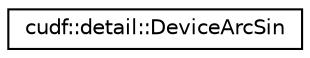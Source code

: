 digraph "Graphical Class Hierarchy"
{
 // LATEX_PDF_SIZE
  edge [fontname="Helvetica",fontsize="10",labelfontname="Helvetica",labelfontsize="10"];
  node [fontname="Helvetica",fontsize="10",shape=record];
  rankdir="LR";
  Node0 [label="cudf::detail::DeviceArcSin",height=0.2,width=0.4,color="black", fillcolor="white", style="filled",URL="$structcudf_1_1detail_1_1DeviceArcSin.html",tooltip=" "];
}
